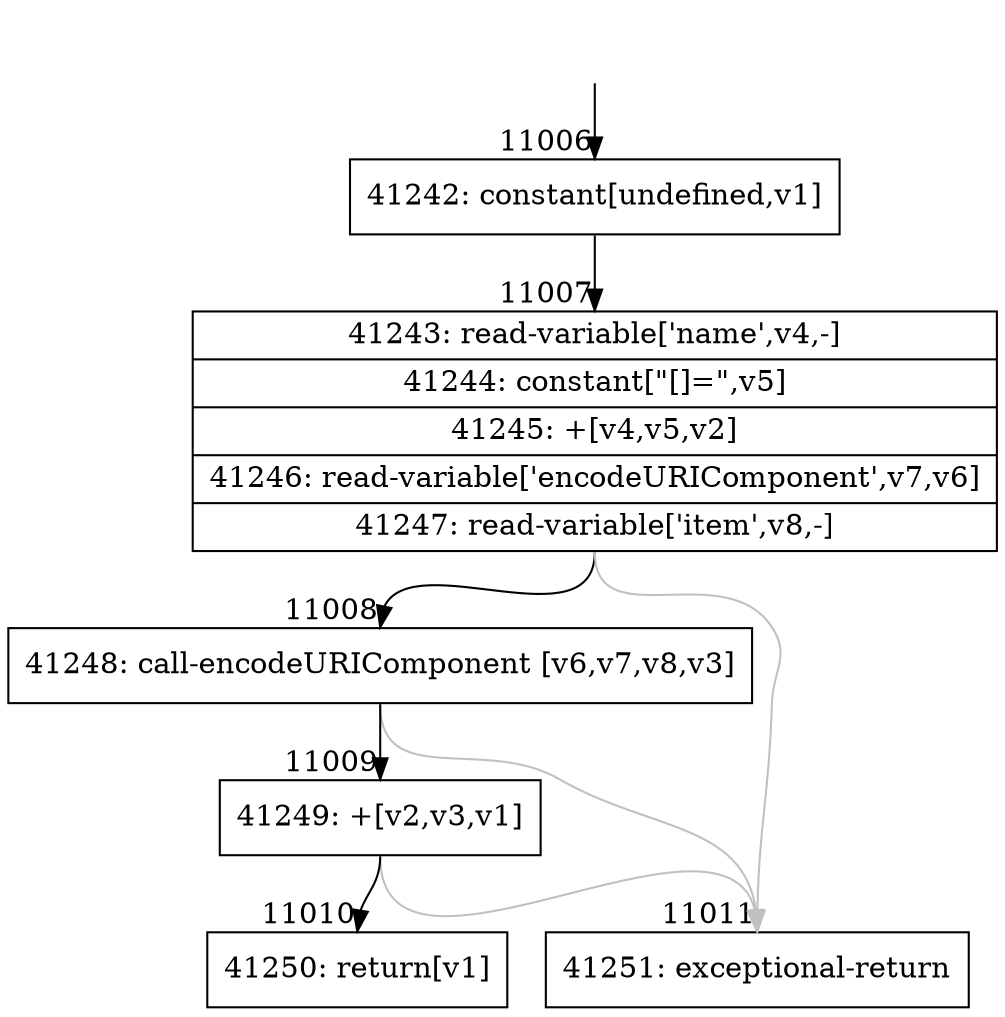 digraph {
rankdir="TD"
BB_entry779[shape=none,label=""];
BB_entry779 -> BB11006 [tailport=s, headport=n, headlabel="    11006"]
BB11006 [shape=record label="{41242: constant[undefined,v1]}" ] 
BB11006 -> BB11007 [tailport=s, headport=n, headlabel="      11007"]
BB11007 [shape=record label="{41243: read-variable['name',v4,-]|41244: constant[\"[]=\",v5]|41245: +[v4,v5,v2]|41246: read-variable['encodeURIComponent',v7,v6]|41247: read-variable['item',v8,-]}" ] 
BB11007 -> BB11008 [tailport=s, headport=n, headlabel="      11008"]
BB11007 -> BB11011 [tailport=s, headport=n, color=gray, headlabel="      11011"]
BB11008 [shape=record label="{41248: call-encodeURIComponent [v6,v7,v8,v3]}" ] 
BB11008 -> BB11009 [tailport=s, headport=n, headlabel="      11009"]
BB11008 -> BB11011 [tailport=s, headport=n, color=gray]
BB11009 [shape=record label="{41249: +[v2,v3,v1]}" ] 
BB11009 -> BB11010 [tailport=s, headport=n, headlabel="      11010"]
BB11009 -> BB11011 [tailport=s, headport=n, color=gray]
BB11010 [shape=record label="{41250: return[v1]}" ] 
BB11011 [shape=record label="{41251: exceptional-return}" ] 
//#$~ 7692
}

